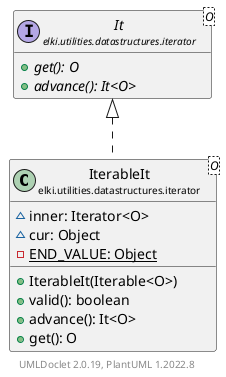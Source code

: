 @startuml
    remove .*\.(Instance|Par|Parameterizer|Factory)$
    set namespaceSeparator none
    hide empty fields
    hide empty methods

    class "<size:14>IterableIt\n<size:10>elki.utilities.datastructures.iterator" as elki.utilities.datastructures.iterator.IterableIt<O> [[IterableIt.html]] {
        ~inner: Iterator<O>
        ~cur: Object
        {static} -END_VALUE: Object
        +IterableIt(Iterable<O>)
        +valid(): boolean
        +advance(): It<O>
        +get(): O
    }

    interface "<size:14>It\n<size:10>elki.utilities.datastructures.iterator" as elki.utilities.datastructures.iterator.It<O> [[It.html]] {
        {abstract} +get(): O
        {abstract} +advance(): It<O>
    }

    elki.utilities.datastructures.iterator.It <|.. elki.utilities.datastructures.iterator.IterableIt

    center footer UMLDoclet 2.0.19, PlantUML 1.2022.8
@enduml
